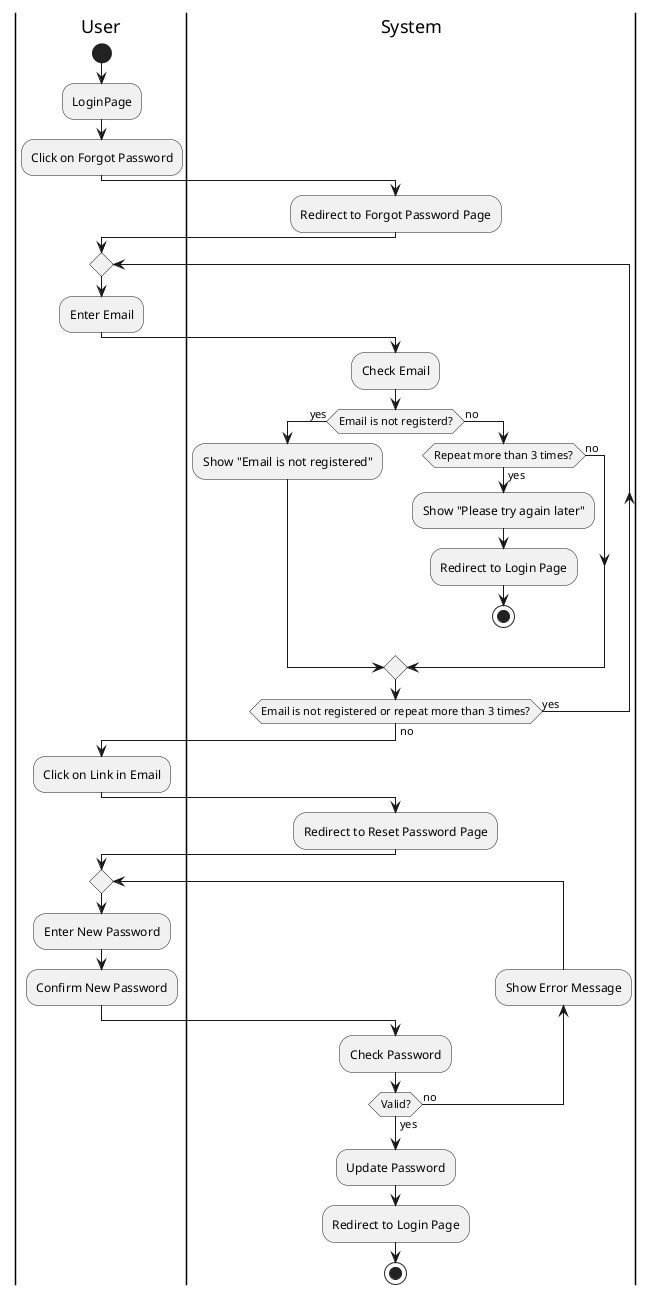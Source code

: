@startuml

|User|
start
:LoginPage;
:Click on Forgot Password;
|System|
:Redirect to Forgot Password Page;
|User|
repeat
:Enter Email;
|System|
:Check Email;

if (Email is not registerd?) then (yes)
:Show "Email is not registered";
else (no)
if (Repeat more than 3 times?) then (yes)
:Show "Please try again later";
:Redirect to Login Page;
stop
else (no)
endif
endif
repeat while (Email is not registered or repeat more than 3 times?) is (yes) not (no)
|User|
:Click on Link in Email;
|System|
:Redirect to Reset Password Page;
|User|
repeat
:Enter New Password;
:Confirm New Password;
|System|
:Check Password;
backward :Show Error Message;
repeat while (Valid?) is (no) not (yes)
:Update Password;
:Redirect to Login Page;

stop

@enduml

